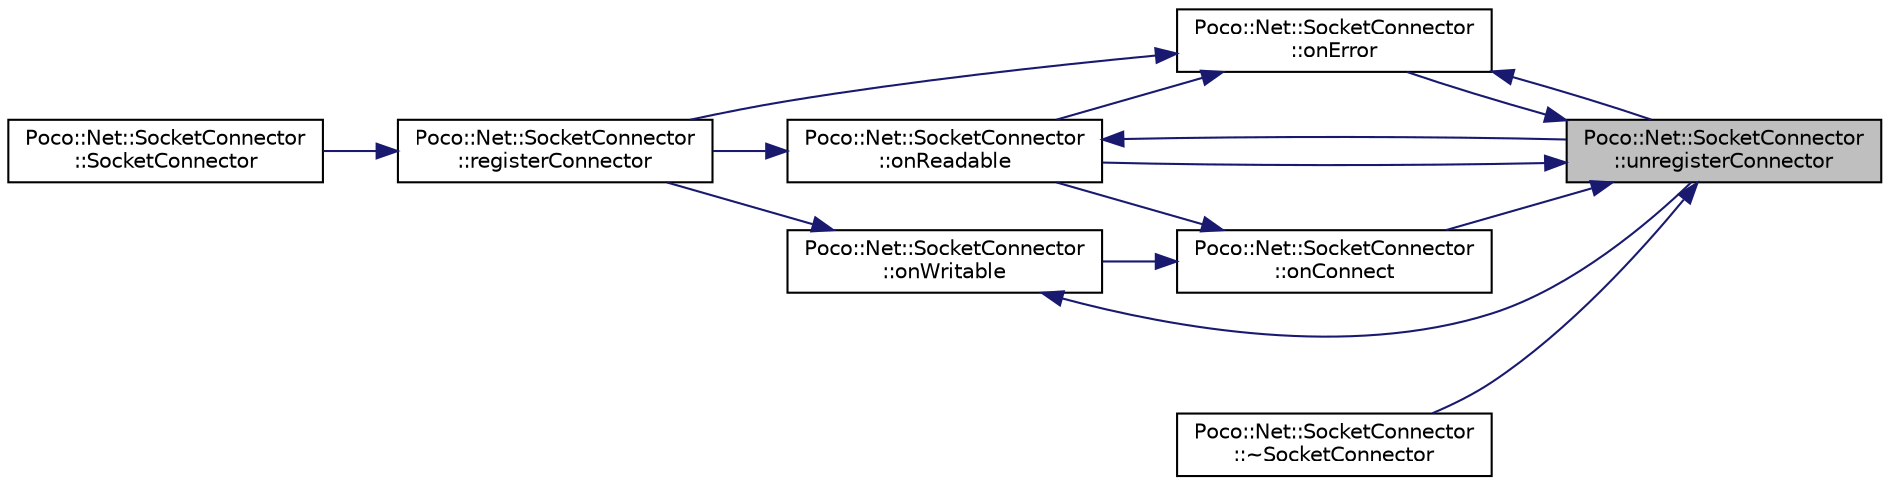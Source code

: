 digraph "Poco::Net::SocketConnector::unregisterConnector"
{
 // LATEX_PDF_SIZE
  edge [fontname="Helvetica",fontsize="10",labelfontname="Helvetica",labelfontsize="10"];
  node [fontname="Helvetica",fontsize="10",shape=record];
  rankdir="RL";
  Node1 [label="Poco::Net::SocketConnector\l::unregisterConnector",height=0.2,width=0.4,color="black", fillcolor="grey75", style="filled", fontcolor="black",tooltip=" "];
  Node1 -> Node2 [dir="back",color="midnightblue",fontsize="10",style="solid"];
  Node2 [label="Poco::Net::SocketConnector\l::onConnect",height=0.2,width=0.4,color="black", fillcolor="white", style="filled",URL="$classPoco_1_1Net_1_1SocketConnector.html#a5143983ae4a55e8cc6a035b3974ea72c",tooltip=" "];
  Node2 -> Node3 [dir="back",color="midnightblue",fontsize="10",style="solid"];
  Node3 [label="Poco::Net::SocketConnector\l::onReadable",height=0.2,width=0.4,color="black", fillcolor="white", style="filled",URL="$classPoco_1_1Net_1_1SocketConnector.html#a12e00a6bcd972a757e65863a618a54a5",tooltip=" "];
  Node3 -> Node4 [dir="back",color="midnightblue",fontsize="10",style="solid"];
  Node4 [label="Poco::Net::SocketConnector\l::registerConnector",height=0.2,width=0.4,color="black", fillcolor="white", style="filled",URL="$classPoco_1_1Net_1_1SocketConnector.html#a39c92ed2fce8bc2621bd7a6833b756f3",tooltip=" "];
  Node4 -> Node5 [dir="back",color="midnightblue",fontsize="10",style="solid"];
  Node5 [label="Poco::Net::SocketConnector\l::SocketConnector",height=0.2,width=0.4,color="black", fillcolor="white", style="filled",URL="$classPoco_1_1Net_1_1SocketConnector.html#a9b7d6fe690168ab82daf0dc686154411",tooltip=" "];
  Node3 -> Node1 [dir="back",color="midnightblue",fontsize="10",style="solid"];
  Node2 -> Node6 [dir="back",color="midnightblue",fontsize="10",style="solid"];
  Node6 [label="Poco::Net::SocketConnector\l::onWritable",height=0.2,width=0.4,color="black", fillcolor="white", style="filled",URL="$classPoco_1_1Net_1_1SocketConnector.html#ab23670beee6258fadda3924cfc52e461",tooltip=" "];
  Node6 -> Node4 [dir="back",color="midnightblue",fontsize="10",style="solid"];
  Node6 -> Node1 [dir="back",color="midnightblue",fontsize="10",style="solid"];
  Node1 -> Node7 [dir="back",color="midnightblue",fontsize="10",style="solid"];
  Node7 [label="Poco::Net::SocketConnector\l::onError",height=0.2,width=0.4,color="black", fillcolor="white", style="filled",URL="$classPoco_1_1Net_1_1SocketConnector.html#a47a147e5e311816f8d387cf3111a05a2",tooltip=" "];
  Node7 -> Node3 [dir="back",color="midnightblue",fontsize="10",style="solid"];
  Node7 -> Node4 [dir="back",color="midnightblue",fontsize="10",style="solid"];
  Node7 -> Node1 [dir="back",color="midnightblue",fontsize="10",style="solid"];
  Node1 -> Node3 [dir="back",color="midnightblue",fontsize="10",style="solid"];
  Node1 -> Node8 [dir="back",color="midnightblue",fontsize="10",style="solid"];
  Node8 [label="Poco::Net::SocketConnector\l::~SocketConnector",height=0.2,width=0.4,color="black", fillcolor="white", style="filled",URL="$classPoco_1_1Net_1_1SocketConnector.html#a3a68b6c365cd90390044f908c5ad2f90",tooltip="Destroys the SocketConnector."];
}
